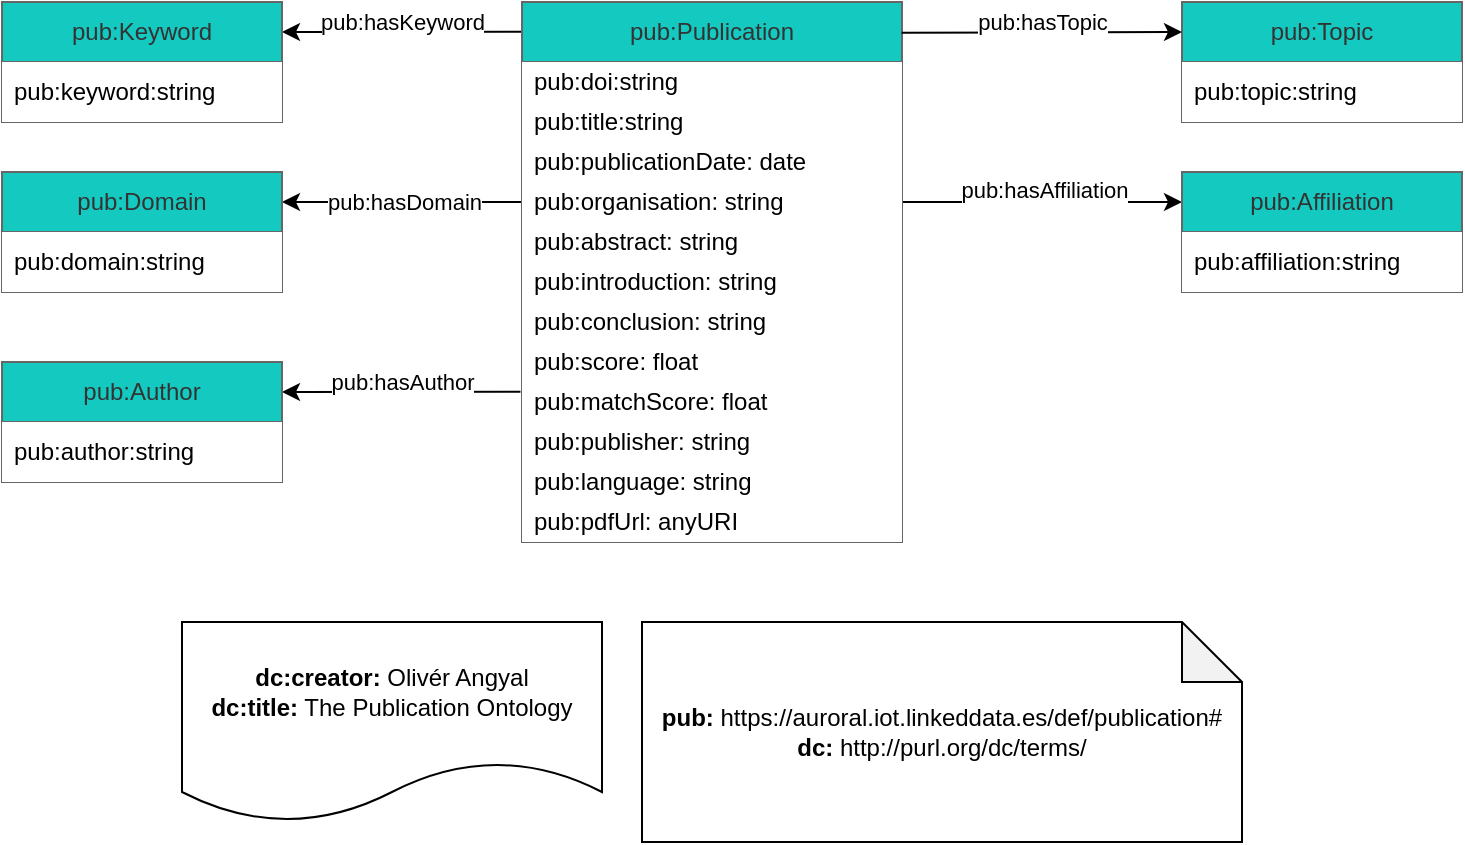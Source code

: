 <mxfile>
    <diagram id="b8jwlTlRPKJ8Pb3nJLvP" name="Page-1">
        <mxGraphModel dx="737" dy="1590" grid="1" gridSize="10" guides="1" tooltips="1" connect="1" arrows="1" fold="1" page="1" pageScale="1" pageWidth="827" pageHeight="1169" background="none" math="0" shadow="0">
            <root>
                <mxCell id="0"/>
                <mxCell id="1" parent="0"/>
                <mxCell id="40" value="" style="edgeStyle=none;html=1;exitX=0;exitY=0.5;exitDx=0;exitDy=0;entryX=1;entryY=0.25;entryDx=0;entryDy=0;rounded=0;" parent="1" source="37" target="10" edge="1">
                    <mxGeometry relative="1" as="geometry"/>
                </mxCell>
                <mxCell id="48" value="pub:hasDomain" style="edgeLabel;html=1;align=center;verticalAlign=middle;resizable=0;points=[];rounded=0;" parent="40" vertex="1" connectable="0">
                    <mxGeometry x="0.129" relative="1" as="geometry">
                        <mxPoint x="8" as="offset"/>
                    </mxGeometry>
                </mxCell>
                <mxCell id="41" value="" style="edgeStyle=none;html=1;exitX=0.002;exitY=0.055;exitDx=0;exitDy=0;exitPerimeter=0;entryX=1;entryY=0.25;entryDx=0;entryDy=0;rounded=0;" parent="1" source="2" target="38" edge="1">
                    <mxGeometry relative="1" as="geometry"/>
                </mxCell>
                <mxCell id="47" value="pub:hasKeyword" style="edgeLabel;html=1;align=center;verticalAlign=middle;resizable=0;points=[];rounded=0;" parent="41" vertex="1" connectable="0">
                    <mxGeometry x="0.225" y="3" relative="1" as="geometry">
                        <mxPoint x="13" y="-8" as="offset"/>
                    </mxGeometry>
                </mxCell>
                <mxCell id="42" value="" style="edgeStyle=none;html=1;entryX=1;entryY=0.25;entryDx=0;entryDy=0;exitX=-0.004;exitY=0.245;exitDx=0;exitDy=0;exitPerimeter=0;rounded=0;" parent="1" source="32" target="14" edge="1">
                    <mxGeometry relative="1" as="geometry"/>
                </mxCell>
                <mxCell id="49" value="pub:hasAuthor" style="edgeLabel;html=1;align=center;verticalAlign=middle;resizable=0;points=[];rounded=0;" parent="42" vertex="1" connectable="0">
                    <mxGeometry x="0.068" y="3" relative="1" as="geometry">
                        <mxPoint x="4" y="-8" as="offset"/>
                    </mxGeometry>
                </mxCell>
                <mxCell id="44" value="" style="edgeStyle=none;html=1;exitX=1;exitY=0.5;exitDx=0;exitDy=0;entryX=0;entryY=0.25;entryDx=0;entryDy=0;rounded=0;" parent="1" source="37" target="25" edge="1">
                    <mxGeometry relative="1" as="geometry"/>
                </mxCell>
                <mxCell id="51" value="pub:hasAffiliation" style="edgeLabel;html=1;align=center;verticalAlign=middle;resizable=0;points=[];rounded=0;" parent="44" vertex="1" connectable="0">
                    <mxGeometry x="-0.099" y="-1" relative="1" as="geometry">
                        <mxPoint x="8" y="-7" as="offset"/>
                    </mxGeometry>
                </mxCell>
                <mxCell id="2" value="pub:Publication" style="swimlane;fontStyle=0;childLayout=stackLayout;horizontal=1;startSize=30;horizontalStack=0;resizeParent=1;resizeParentMax=0;resizeLast=0;collapsible=1;marginBottom=0;whiteSpace=wrap;html=1;rounded=0;fillColor=#14c9c0;fontColor=#333333;strokeColor=#666666;" parent="1" vertex="1">
                    <mxGeometry x="280" y="-320" width="190" height="270" as="geometry"/>
                </mxCell>
                <mxCell id="3" value="pub:doi:string" style="text;strokeColor=none;fillColor=default;align=left;verticalAlign=middle;spacingLeft=4;spacingRight=4;overflow=hidden;points=[[0,0.5],[1,0.5]];portConstraint=eastwest;rotatable=0;whiteSpace=wrap;html=1;rounded=0;" parent="2" vertex="1">
                    <mxGeometry y="30" width="190" height="20" as="geometry"/>
                </mxCell>
                <mxCell id="4" value="pub:title:string" style="text;strokeColor=none;fillColor=default;align=left;verticalAlign=middle;spacingLeft=4;spacingRight=4;overflow=hidden;points=[[0,0.5],[1,0.5]];portConstraint=eastwest;rotatable=0;whiteSpace=wrap;html=1;rounded=0;" parent="2" vertex="1">
                    <mxGeometry y="50" width="190" height="20" as="geometry"/>
                </mxCell>
                <mxCell id="5" value="pub:publicationDate: date" style="text;strokeColor=none;fillColor=default;align=left;verticalAlign=middle;spacingLeft=4;spacingRight=4;overflow=hidden;points=[[0,0.5],[1,0.5]];portConstraint=eastwest;rotatable=0;whiteSpace=wrap;html=1;rounded=0;" parent="2" vertex="1">
                    <mxGeometry y="70" width="190" height="20" as="geometry"/>
                </mxCell>
                <mxCell id="37" value="pub:organisation: string" style="text;strokeColor=none;fillColor=default;align=left;verticalAlign=middle;spacingLeft=4;spacingRight=4;overflow=hidden;points=[[0,0.5],[1,0.5]];portConstraint=eastwest;rotatable=0;whiteSpace=wrap;html=1;rounded=0;" parent="2" vertex="1">
                    <mxGeometry y="90" width="190" height="20" as="geometry"/>
                </mxCell>
                <mxCell id="28" value="pub:abstract: string" style="text;strokeColor=none;fillColor=default;align=left;verticalAlign=middle;spacingLeft=4;spacingRight=4;overflow=hidden;points=[[0,0.5],[1,0.5]];portConstraint=eastwest;rotatable=0;whiteSpace=wrap;html=1;rounded=0;" parent="2" vertex="1">
                    <mxGeometry y="110" width="190" height="20" as="geometry"/>
                </mxCell>
                <mxCell id="29" value="pub:introduction: string" style="text;strokeColor=none;fillColor=default;align=left;verticalAlign=middle;spacingLeft=4;spacingRight=4;overflow=hidden;points=[[0,0.5],[1,0.5]];portConstraint=eastwest;rotatable=0;whiteSpace=wrap;html=1;rounded=0;" parent="2" vertex="1">
                    <mxGeometry y="130" width="190" height="20" as="geometry"/>
                </mxCell>
                <mxCell id="30" value="pub:conclusion: string" style="text;strokeColor=none;fillColor=default;align=left;verticalAlign=middle;spacingLeft=4;spacingRight=4;overflow=hidden;points=[[0,0.5],[1,0.5]];portConstraint=eastwest;rotatable=0;whiteSpace=wrap;html=1;rounded=0;" parent="2" vertex="1">
                    <mxGeometry y="150" width="190" height="20" as="geometry"/>
                </mxCell>
                <mxCell id="31" value="pub:score: float" style="text;strokeColor=none;fillColor=default;align=left;verticalAlign=middle;spacingLeft=4;spacingRight=4;overflow=hidden;points=[[0,0.5],[1,0.5]];portConstraint=eastwest;rotatable=0;whiteSpace=wrap;html=1;rounded=0;" parent="2" vertex="1">
                    <mxGeometry y="170" width="190" height="20" as="geometry"/>
                </mxCell>
                <mxCell id="32" value="pub:matchScore: float" style="text;strokeColor=none;fillColor=default;align=left;verticalAlign=middle;spacingLeft=4;spacingRight=4;overflow=hidden;points=[[0,0.5],[1,0.5]];portConstraint=eastwest;rotatable=0;whiteSpace=wrap;html=1;rounded=0;" parent="2" vertex="1">
                    <mxGeometry y="190" width="190" height="20" as="geometry"/>
                </mxCell>
                <mxCell id="33" value="pub:publisher: string" style="text;strokeColor=none;fillColor=default;align=left;verticalAlign=middle;spacingLeft=4;spacingRight=4;overflow=hidden;points=[[0,0.5],[1,0.5]];portConstraint=eastwest;rotatable=0;whiteSpace=wrap;html=1;rounded=0;" parent="2" vertex="1">
                    <mxGeometry y="210" width="190" height="20" as="geometry"/>
                </mxCell>
                <mxCell id="34" value="pub:language: string" style="text;strokeColor=none;fillColor=default;align=left;verticalAlign=middle;spacingLeft=4;spacingRight=4;overflow=hidden;points=[[0,0.5],[1,0.5]];portConstraint=eastwest;rotatable=0;whiteSpace=wrap;html=1;rounded=0;" parent="2" vertex="1">
                    <mxGeometry y="230" width="190" height="20" as="geometry"/>
                </mxCell>
                <mxCell id="35" value="pub:pdfUrl: anyURI" style="text;strokeColor=none;fillColor=default;align=left;verticalAlign=middle;spacingLeft=4;spacingRight=4;overflow=hidden;points=[[0,0.5],[1,0.5]];portConstraint=eastwest;rotatable=0;whiteSpace=wrap;html=1;rounded=0;" parent="2" vertex="1">
                    <mxGeometry y="250" width="190" height="20" as="geometry"/>
                </mxCell>
                <mxCell id="10" value="pub:Domain" style="swimlane;fontStyle=0;childLayout=stackLayout;horizontal=1;startSize=30;horizontalStack=0;resizeParent=1;resizeParentMax=0;resizeLast=0;collapsible=1;marginBottom=0;whiteSpace=wrap;html=1;rounded=0;fillColor=#14c9c0;fontColor=#333333;strokeColor=#666666;" parent="1" vertex="1">
                    <mxGeometry x="20" y="-235" width="140" height="60" as="geometry"/>
                </mxCell>
                <mxCell id="11" value="pub:domain:string" style="text;strokeColor=none;fillColor=default;align=left;verticalAlign=middle;spacingLeft=4;spacingRight=4;overflow=hidden;points=[[0,0.5],[1,0.5]];portConstraint=eastwest;rotatable=0;whiteSpace=wrap;html=1;rounded=0;" parent="10" vertex="1">
                    <mxGeometry y="30" width="140" height="30" as="geometry"/>
                </mxCell>
                <mxCell id="14" value="pub:Author" style="swimlane;fontStyle=0;childLayout=stackLayout;horizontal=1;startSize=30;horizontalStack=0;resizeParent=1;resizeParentMax=0;resizeLast=0;collapsible=1;marginBottom=0;whiteSpace=wrap;html=1;rounded=0;fillColor=#14c9c0;fontColor=#333333;strokeColor=#666666;" parent="1" vertex="1">
                    <mxGeometry x="20" y="-140" width="140" height="60" as="geometry"/>
                </mxCell>
                <mxCell id="15" value="pub:author:string" style="text;strokeColor=none;fillColor=default;align=left;verticalAlign=middle;spacingLeft=4;spacingRight=4;overflow=hidden;points=[[0,0.5],[1,0.5]];portConstraint=eastwest;rotatable=0;whiteSpace=wrap;html=1;rounded=0;" parent="14" vertex="1">
                    <mxGeometry y="30" width="140" height="30" as="geometry"/>
                </mxCell>
                <mxCell id="18" value="pub:Topic" style="swimlane;fontStyle=0;childLayout=stackLayout;horizontal=1;startSize=30;horizontalStack=0;resizeParent=1;resizeParentMax=0;resizeLast=0;collapsible=1;marginBottom=0;whiteSpace=wrap;html=1;rounded=0;fillColor=#14c9c0;fontColor=#333333;strokeColor=#666666;" parent="1" vertex="1">
                    <mxGeometry x="610" y="-320" width="140" height="60" as="geometry"/>
                </mxCell>
                <mxCell id="19" value="pub:topic:string" style="text;strokeColor=none;fillColor=default;align=left;verticalAlign=middle;spacingLeft=4;spacingRight=4;overflow=hidden;points=[[0,0.5],[1,0.5]];portConstraint=eastwest;rotatable=0;whiteSpace=wrap;html=1;rounded=0;" parent="18" vertex="1">
                    <mxGeometry y="30" width="140" height="30" as="geometry"/>
                </mxCell>
                <mxCell id="22" value="&lt;b&gt;dc:creator: &lt;/b&gt;Olivér Angyal&lt;br&gt;&lt;b&gt;dc:title:&lt;/b&gt; The Publication Ontology" style="shape=document;whiteSpace=wrap;html=1;boundedLbl=1;rounded=0;" parent="1" vertex="1">
                    <mxGeometry x="110" y="-10" width="210" height="100" as="geometry"/>
                </mxCell>
                <mxCell id="24" value="&lt;b&gt;pub:&lt;/b&gt; https://auroral.iot.linkeddata.es/def/publication#&lt;br&gt;&lt;b&gt;dc:&lt;/b&gt; http://purl.org/dc/terms/" style="shape=note;whiteSpace=wrap;html=1;backgroundOutline=1;darkOpacity=0.05;rounded=0;" parent="1" vertex="1">
                    <mxGeometry x="340" y="-10" width="300" height="110" as="geometry"/>
                </mxCell>
                <mxCell id="25" value="pub:Affiliation" style="swimlane;fontStyle=0;childLayout=stackLayout;horizontal=1;startSize=30;horizontalStack=0;resizeParent=1;resizeParentMax=0;resizeLast=0;collapsible=1;marginBottom=0;whiteSpace=wrap;html=1;rounded=0;labelBackgroundColor=none;fillColor=#14c9c0;fontColor=#333333;strokeColor=#666666;" parent="1" vertex="1">
                    <mxGeometry x="610" y="-235" width="140" height="60" as="geometry"/>
                </mxCell>
                <mxCell id="26" value="pub:affiliation:string" style="text;strokeColor=none;fillColor=default;align=left;verticalAlign=middle;spacingLeft=4;spacingRight=4;overflow=hidden;points=[[0,0.5],[1,0.5]];portConstraint=eastwest;rotatable=0;whiteSpace=wrap;html=1;rounded=0;" parent="25" vertex="1">
                    <mxGeometry y="30" width="140" height="30" as="geometry"/>
                </mxCell>
                <mxCell id="38" value="pub:Keyword" style="swimlane;fontStyle=0;childLayout=stackLayout;horizontal=1;startSize=30;horizontalStack=0;resizeParent=1;resizeParentMax=0;resizeLast=0;collapsible=1;marginBottom=0;whiteSpace=wrap;html=1;rounded=0;fillColor=#14C9C0;fontColor=#333333;strokeColor=#666666;" parent="1" vertex="1">
                    <mxGeometry x="20" y="-320" width="140" height="60" as="geometry"/>
                </mxCell>
                <mxCell id="39" value="pub:keyword:string" style="text;strokeColor=none;fillColor=default;align=left;verticalAlign=middle;spacingLeft=4;spacingRight=4;overflow=hidden;points=[[0,0.5],[1,0.5]];portConstraint=eastwest;rotatable=0;whiteSpace=wrap;html=1;rounded=0;" parent="38" vertex="1">
                    <mxGeometry y="30" width="140" height="30" as="geometry"/>
                </mxCell>
                <mxCell id="45" value="" style="edgeStyle=none;html=1;exitX=0.999;exitY=0.057;exitDx=0;exitDy=0;entryX=0;entryY=0.25;entryDx=0;entryDy=0;exitPerimeter=0;rounded=0;" parent="1" source="2" target="18" edge="1">
                    <mxGeometry relative="1" as="geometry">
                        <mxPoint x="470" y="-310" as="sourcePoint"/>
                        <mxPoint x="570" y="-310" as="targetPoint"/>
                    </mxGeometry>
                </mxCell>
                <mxCell id="50" value="pub:hasTopic" style="edgeLabel;html=1;align=center;verticalAlign=middle;resizable=0;points=[];rounded=0;" parent="45" vertex="1" connectable="0">
                    <mxGeometry x="-0.002" y="-1" relative="1" as="geometry">
                        <mxPoint y="-6" as="offset"/>
                    </mxGeometry>
                </mxCell>
            </root>
        </mxGraphModel>
    </diagram>
</mxfile>